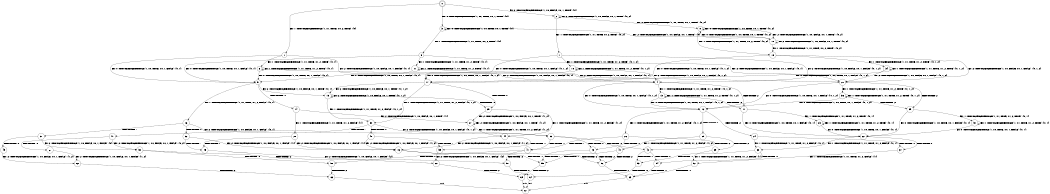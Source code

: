 digraph BCG {
size = "7, 10.5";
center = TRUE;
node [shape = circle];
0 [peripheries = 2];
0 -> 1 [label = "EX !1 !ATOMIC_EXCH_BRANCH (1, +1, TRUE, +0, 2, TRUE) !{0}"];
0 -> 2 [label = "EX !2 !ATOMIC_EXCH_BRANCH (1, +0, FALSE, +0, 1, TRUE) !{0}"];
0 -> 3 [label = "EX !0 !ATOMIC_EXCH_BRANCH (1, +0, TRUE, +0, 1, TRUE) !{0}"];
1 -> 4 [label = "EX !2 !ATOMIC_EXCH_BRANCH (1, +0, FALSE, +0, 1, FALSE) !{0, 1}"];
1 -> 5 [label = "EX !0 !ATOMIC_EXCH_BRANCH (1, +0, TRUE, +0, 1, FALSE) !{0, 1}"];
1 -> 6 [label = "EX !1 !ATOMIC_EXCH_BRANCH (1, +1, TRUE, +1, 2, TRUE) !{0, 1}"];
2 -> 7 [label = "EX !1 !ATOMIC_EXCH_BRANCH (1, +1, TRUE, +0, 2, TRUE) !{0, 2}"];
2 -> 8 [label = "EX !0 !ATOMIC_EXCH_BRANCH (1, +0, TRUE, +0, 1, TRUE) !{0, 2}"];
2 -> 2 [label = "EX !2 !ATOMIC_EXCH_BRANCH (1, +0, FALSE, +0, 1, TRUE) !{0, 2}"];
3 -> 9 [label = "EX !1 !ATOMIC_EXCH_BRANCH (1, +1, TRUE, +0, 2, TRUE) !{0}"];
3 -> 10 [label = "EX !2 !ATOMIC_EXCH_BRANCH (1, +0, FALSE, +0, 1, TRUE) !{0}"];
3 -> 3 [label = "EX !0 !ATOMIC_EXCH_BRANCH (1, +0, TRUE, +0, 1, TRUE) !{0}"];
4 -> 11 [label = "TERMINATE !2"];
4 -> 12 [label = "EX !0 !ATOMIC_EXCH_BRANCH (1, +0, TRUE, +0, 1, FALSE) !{0, 1, 2}"];
4 -> 13 [label = "EX !1 !ATOMIC_EXCH_BRANCH (1, +1, TRUE, +1, 2, TRUE) !{0, 1, 2}"];
5 -> 14 [label = "TERMINATE !0"];
5 -> 15 [label = "EX !2 !ATOMIC_EXCH_BRANCH (1, +0, FALSE, +0, 1, TRUE) !{0, 1}"];
5 -> 16 [label = "EX !1 !ATOMIC_EXCH_BRANCH (1, +1, TRUE, +1, 2, FALSE) !{0, 1}"];
6 -> 4 [label = "EX !2 !ATOMIC_EXCH_BRANCH (1, +0, FALSE, +0, 1, FALSE) !{0, 1}"];
6 -> 5 [label = "EX !0 !ATOMIC_EXCH_BRANCH (1, +0, TRUE, +0, 1, FALSE) !{0, 1}"];
6 -> 6 [label = "EX !1 !ATOMIC_EXCH_BRANCH (1, +1, TRUE, +1, 2, TRUE) !{0, 1}"];
7 -> 17 [label = "EX !0 !ATOMIC_EXCH_BRANCH (1, +0, TRUE, +0, 1, FALSE) !{0, 1, 2}"];
7 -> 4 [label = "EX !2 !ATOMIC_EXCH_BRANCH (1, +0, FALSE, +0, 1, FALSE) !{0, 1, 2}"];
7 -> 18 [label = "EX !1 !ATOMIC_EXCH_BRANCH (1, +1, TRUE, +1, 2, TRUE) !{0, 1, 2}"];
8 -> 19 [label = "EX !1 !ATOMIC_EXCH_BRANCH (1, +1, TRUE, +0, 2, TRUE) !{0, 2}"];
8 -> 10 [label = "EX !2 !ATOMIC_EXCH_BRANCH (1, +0, FALSE, +0, 1, TRUE) !{0, 2}"];
8 -> 8 [label = "EX !0 !ATOMIC_EXCH_BRANCH (1, +0, TRUE, +0, 1, TRUE) !{0, 2}"];
9 -> 20 [label = "EX !2 !ATOMIC_EXCH_BRANCH (1, +0, FALSE, +0, 1, FALSE) !{0, 1}"];
9 -> 21 [label = "EX !1 !ATOMIC_EXCH_BRANCH (1, +1, TRUE, +1, 2, TRUE) !{0, 1}"];
9 -> 5 [label = "EX !0 !ATOMIC_EXCH_BRANCH (1, +0, TRUE, +0, 1, FALSE) !{0, 1}"];
10 -> 19 [label = "EX !1 !ATOMIC_EXCH_BRANCH (1, +1, TRUE, +0, 2, TRUE) !{0, 2}"];
10 -> 10 [label = "EX !2 !ATOMIC_EXCH_BRANCH (1, +0, FALSE, +0, 1, TRUE) !{0, 2}"];
10 -> 8 [label = "EX !0 !ATOMIC_EXCH_BRANCH (1, +0, TRUE, +0, 1, TRUE) !{0, 2}"];
11 -> 22 [label = "EX !0 !ATOMIC_EXCH_BRANCH (1, +0, TRUE, +0, 1, FALSE) !{0, 1}"];
11 -> 23 [label = "EX !1 !ATOMIC_EXCH_BRANCH (1, +1, TRUE, +1, 2, TRUE) !{0, 1}"];
12 -> 24 [label = "TERMINATE !2"];
12 -> 25 [label = "TERMINATE !0"];
12 -> 26 [label = "EX !1 !ATOMIC_EXCH_BRANCH (1, +1, TRUE, +1, 2, FALSE) !{0, 1, 2}"];
13 -> 11 [label = "TERMINATE !2"];
13 -> 12 [label = "EX !0 !ATOMIC_EXCH_BRANCH (1, +0, TRUE, +0, 1, FALSE) !{0, 1, 2}"];
13 -> 13 [label = "EX !1 !ATOMIC_EXCH_BRANCH (1, +1, TRUE, +1, 2, TRUE) !{0, 1, 2}"];
14 -> 27 [label = "EX !2 !ATOMIC_EXCH_BRANCH (1, +0, FALSE, +0, 1, TRUE) !{1}"];
14 -> 28 [label = "EX !1 !ATOMIC_EXCH_BRANCH (1, +1, TRUE, +1, 2, FALSE) !{1}"];
15 -> 29 [label = "TERMINATE !0"];
15 -> 15 [label = "EX !2 !ATOMIC_EXCH_BRANCH (1, +0, FALSE, +0, 1, TRUE) !{0, 1, 2}"];
15 -> 30 [label = "EX !1 !ATOMIC_EXCH_BRANCH (1, +1, TRUE, +1, 2, FALSE) !{0, 1, 2}"];
16 -> 31 [label = "TERMINATE !1"];
16 -> 32 [label = "TERMINATE !0"];
16 -> 33 [label = "EX !2 !ATOMIC_EXCH_BRANCH (1, +0, FALSE, +0, 1, FALSE) !{0, 1}"];
17 -> 29 [label = "TERMINATE !0"];
17 -> 15 [label = "EX !2 !ATOMIC_EXCH_BRANCH (1, +0, FALSE, +0, 1, TRUE) !{0, 1, 2}"];
17 -> 30 [label = "EX !1 !ATOMIC_EXCH_BRANCH (1, +1, TRUE, +1, 2, FALSE) !{0, 1, 2}"];
18 -> 17 [label = "EX !0 !ATOMIC_EXCH_BRANCH (1, +0, TRUE, +0, 1, FALSE) !{0, 1, 2}"];
18 -> 4 [label = "EX !2 !ATOMIC_EXCH_BRANCH (1, +0, FALSE, +0, 1, FALSE) !{0, 1, 2}"];
18 -> 18 [label = "EX !1 !ATOMIC_EXCH_BRANCH (1, +1, TRUE, +1, 2, TRUE) !{0, 1, 2}"];
19 -> 20 [label = "EX !2 !ATOMIC_EXCH_BRANCH (1, +0, FALSE, +0, 1, FALSE) !{0, 1, 2}"];
19 -> 34 [label = "EX !1 !ATOMIC_EXCH_BRANCH (1, +1, TRUE, +1, 2, TRUE) !{0, 1, 2}"];
19 -> 17 [label = "EX !0 !ATOMIC_EXCH_BRANCH (1, +0, TRUE, +0, 1, FALSE) !{0, 1, 2}"];
20 -> 35 [label = "TERMINATE !2"];
20 -> 36 [label = "EX !1 !ATOMIC_EXCH_BRANCH (1, +1, TRUE, +1, 2, TRUE) !{0, 1, 2}"];
20 -> 12 [label = "EX !0 !ATOMIC_EXCH_BRANCH (1, +0, TRUE, +0, 1, FALSE) !{0, 1, 2}"];
21 -> 20 [label = "EX !2 !ATOMIC_EXCH_BRANCH (1, +0, FALSE, +0, 1, FALSE) !{0, 1}"];
21 -> 21 [label = "EX !1 !ATOMIC_EXCH_BRANCH (1, +1, TRUE, +1, 2, TRUE) !{0, 1}"];
21 -> 5 [label = "EX !0 !ATOMIC_EXCH_BRANCH (1, +0, TRUE, +0, 1, FALSE) !{0, 1}"];
22 -> 37 [label = "TERMINATE !0"];
22 -> 38 [label = "EX !1 !ATOMIC_EXCH_BRANCH (1, +1, TRUE, +1, 2, FALSE) !{0, 1}"];
23 -> 22 [label = "EX !0 !ATOMIC_EXCH_BRANCH (1, +0, TRUE, +0, 1, FALSE) !{0, 1}"];
23 -> 23 [label = "EX !1 !ATOMIC_EXCH_BRANCH (1, +1, TRUE, +1, 2, TRUE) !{0, 1}"];
24 -> 37 [label = "TERMINATE !0"];
24 -> 38 [label = "EX !1 !ATOMIC_EXCH_BRANCH (1, +1, TRUE, +1, 2, FALSE) !{0, 1}"];
25 -> 39 [label = "TERMINATE !2"];
25 -> 40 [label = "EX !1 !ATOMIC_EXCH_BRANCH (1, +1, TRUE, +1, 2, FALSE) !{1, 2}"];
26 -> 41 [label = "TERMINATE !1"];
26 -> 42 [label = "TERMINATE !2"];
26 -> 43 [label = "TERMINATE !0"];
27 -> 27 [label = "EX !2 !ATOMIC_EXCH_BRANCH (1, +0, FALSE, +0, 1, TRUE) !{1, 2}"];
27 -> 44 [label = "EX !1 !ATOMIC_EXCH_BRANCH (1, +1, TRUE, +1, 2, FALSE) !{1, 2}"];
28 -> 45 [label = "TERMINATE !1"];
28 -> 46 [label = "EX !2 !ATOMIC_EXCH_BRANCH (1, +0, FALSE, +0, 1, FALSE) !{1}"];
29 -> 27 [label = "EX !2 !ATOMIC_EXCH_BRANCH (1, +0, FALSE, +0, 1, TRUE) !{1, 2}"];
29 -> 44 [label = "EX !1 !ATOMIC_EXCH_BRANCH (1, +1, TRUE, +1, 2, FALSE) !{1, 2}"];
30 -> 47 [label = "TERMINATE !1"];
30 -> 48 [label = "TERMINATE !0"];
30 -> 33 [label = "EX !2 !ATOMIC_EXCH_BRANCH (1, +0, FALSE, +0, 1, FALSE) !{0, 1, 2}"];
31 -> 49 [label = "TERMINATE !0"];
31 -> 50 [label = "EX !2 !ATOMIC_EXCH_BRANCH (1, +0, FALSE, +0, 1, FALSE) !{0}"];
32 -> 45 [label = "TERMINATE !1"];
32 -> 46 [label = "EX !2 !ATOMIC_EXCH_BRANCH (1, +0, FALSE, +0, 1, FALSE) !{1}"];
33 -> 41 [label = "TERMINATE !1"];
33 -> 42 [label = "TERMINATE !2"];
33 -> 43 [label = "TERMINATE !0"];
34 -> 20 [label = "EX !2 !ATOMIC_EXCH_BRANCH (1, +0, FALSE, +0, 1, FALSE) !{0, 1, 2}"];
34 -> 34 [label = "EX !1 !ATOMIC_EXCH_BRANCH (1, +1, TRUE, +1, 2, TRUE) !{0, 1, 2}"];
34 -> 17 [label = "EX !0 !ATOMIC_EXCH_BRANCH (1, +0, TRUE, +0, 1, FALSE) !{0, 1, 2}"];
35 -> 51 [label = "EX !1 !ATOMIC_EXCH_BRANCH (1, +1, TRUE, +1, 2, TRUE) !{0, 1}"];
35 -> 22 [label = "EX !0 !ATOMIC_EXCH_BRANCH (1, +0, TRUE, +0, 1, FALSE) !{0, 1}"];
36 -> 35 [label = "TERMINATE !2"];
36 -> 36 [label = "EX !1 !ATOMIC_EXCH_BRANCH (1, +1, TRUE, +1, 2, TRUE) !{0, 1, 2}"];
36 -> 12 [label = "EX !0 !ATOMIC_EXCH_BRANCH (1, +0, TRUE, +0, 1, FALSE) !{0, 1, 2}"];
37 -> 52 [label = "EX !1 !ATOMIC_EXCH_BRANCH (1, +1, TRUE, +1, 2, FALSE) !{1}"];
38 -> 53 [label = "TERMINATE !1"];
38 -> 54 [label = "TERMINATE !0"];
39 -> 52 [label = "EX !1 !ATOMIC_EXCH_BRANCH (1, +1, TRUE, +1, 2, FALSE) !{1}"];
40 -> 55 [label = "TERMINATE !1"];
40 -> 56 [label = "TERMINATE !2"];
41 -> 57 [label = "TERMINATE !2"];
41 -> 58 [label = "TERMINATE !0"];
42 -> 53 [label = "TERMINATE !1"];
42 -> 54 [label = "TERMINATE !0"];
43 -> 55 [label = "TERMINATE !1"];
43 -> 56 [label = "TERMINATE !2"];
44 -> 59 [label = "TERMINATE !1"];
44 -> 46 [label = "EX !2 !ATOMIC_EXCH_BRANCH (1, +0, FALSE, +0, 1, FALSE) !{1, 2}"];
45 -> 60 [label = "EX !2 !ATOMIC_EXCH_BRANCH (1, +0, FALSE, +0, 1, FALSE) !{2}"];
46 -> 55 [label = "TERMINATE !1"];
46 -> 56 [label = "TERMINATE !2"];
47 -> 61 [label = "TERMINATE !0"];
47 -> 50 [label = "EX !2 !ATOMIC_EXCH_BRANCH (1, +0, FALSE, +0, 1, FALSE) !{0, 2}"];
48 -> 59 [label = "TERMINATE !1"];
48 -> 46 [label = "EX !2 !ATOMIC_EXCH_BRANCH (1, +0, FALSE, +0, 1, FALSE) !{1, 2}"];
49 -> 62 [label = "EX !2 !ATOMIC_EXCH_BRANCH (1, +0, FALSE, +0, 1, FALSE) !{1, 2}"];
50 -> 57 [label = "TERMINATE !2"];
50 -> 58 [label = "TERMINATE !0"];
51 -> 51 [label = "EX !1 !ATOMIC_EXCH_BRANCH (1, +1, TRUE, +1, 2, TRUE) !{0, 1}"];
51 -> 22 [label = "EX !0 !ATOMIC_EXCH_BRANCH (1, +0, TRUE, +0, 1, FALSE) !{0, 1}"];
52 -> 63 [label = "TERMINATE !1"];
53 -> 64 [label = "TERMINATE !0"];
54 -> 63 [label = "TERMINATE !1"];
55 -> 65 [label = "TERMINATE !2"];
56 -> 63 [label = "TERMINATE !1"];
57 -> 64 [label = "TERMINATE !0"];
58 -> 66 [label = "TERMINATE !2"];
59 -> 60 [label = "EX !2 !ATOMIC_EXCH_BRANCH (1, +0, FALSE, +0, 1, FALSE) !{2}"];
60 -> 65 [label = "TERMINATE !2"];
61 -> 62 [label = "EX !2 !ATOMIC_EXCH_BRANCH (1, +0, FALSE, +0, 1, FALSE) !{1, 2}"];
62 -> 66 [label = "TERMINATE !2"];
63 -> 67 [label = "exit"];
64 -> 67 [label = "exit"];
65 -> 67 [label = "exit"];
66 -> 67 [label = "exit"];
}
